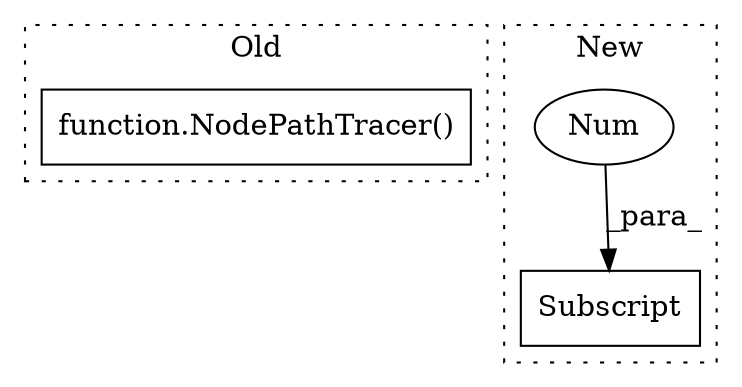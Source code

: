 digraph G {
subgraph cluster0 {
1 [label="function.NodePathTracer()" a="75" s="13443" l="16" shape="box"];
label = "Old";
style="dotted";
}
subgraph cluster1 {
2 [label="Subscript" a="63" s="14055,0" l="14,0" shape="box"];
3 [label="Num" a="76" s="14066" l="2" shape="ellipse"];
label = "New";
style="dotted";
}
3 -> 2 [label="_para_"];
}